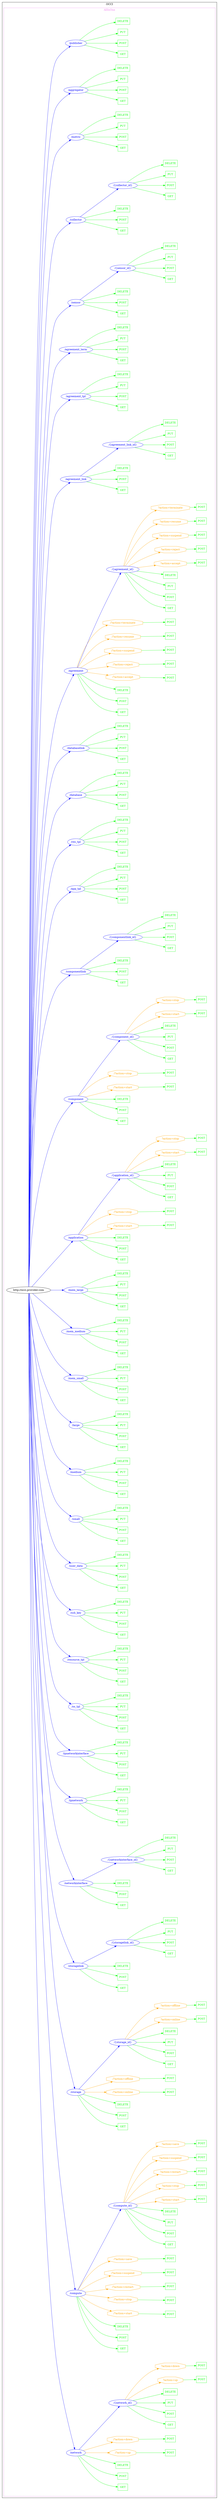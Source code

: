 digraph Cloud_Computing_REST_APIs {
rankdir="LR";
subgraph cluster_0 {
label="OCCI"
color=black
fontcolor=black
subgraph cluster_1 {
label="AllInOne"
color=violet
fontcolor=violet
subgraph cluster_2 {
label=""
color=white
fontcolor=white
node2 [label="http://occi.provider.com", shape="ellipse", color="black", fontcolor="black"]
node2 -> node3 [color="blue", fontcolor="blue"]
subgraph cluster_3 {
label=""
color=white
fontcolor=white
node3 [label="/network", shape="ellipse", color="blue", fontcolor="blue"]
node3 -> node4 [color="green", fontcolor="green"]
subgraph cluster_4 {
label=""
color=white
fontcolor=white
node4 [label="GET", shape="box", color="green", fontcolor="green"]
}
node3 -> node5 [color="green", fontcolor="green"]
subgraph cluster_5 {
label=""
color=white
fontcolor=white
node5 [label="POST", shape="box", color="green", fontcolor="green"]
}
node3 -> node6 [color="green", fontcolor="green"]
subgraph cluster_6 {
label=""
color=white
fontcolor=white
node6 [label="DELETE", shape="box", color="green", fontcolor="green"]
}
node3 -> node7 [color="orange", fontcolor="orange"]
subgraph cluster_7 {
label=""
color=white
fontcolor=white
node7 [label="/?action=up", shape="octagon", color="orange", fontcolor="orange"]
node7 -> node8 [color="green", fontcolor="green"]
subgraph cluster_8 {
label=""
color=white
fontcolor=white
node8 [label="POST", shape="box", color="green", fontcolor="green"]
}
}
node3 -> node9 [color="orange", fontcolor="orange"]
subgraph cluster_9 {
label=""
color=white
fontcolor=white
node9 [label="/?action=down", shape="octagon", color="orange", fontcolor="orange"]
node9 -> node10 [color="green", fontcolor="green"]
subgraph cluster_10 {
label=""
color=white
fontcolor=white
node10 [label="POST", shape="box", color="green", fontcolor="green"]
}
}
node3 -> node11 [color="blue", fontcolor="blue"]
subgraph cluster_11 {
label=""
color=white
fontcolor=white
node11 [label="/{network_id}", shape="ellipse", color="blue", fontcolor="blue"]
node11 -> node12 [color="green", fontcolor="green"]
subgraph cluster_12 {
label=""
color=white
fontcolor=white
node12 [label="GET", shape="box", color="green", fontcolor="green"]
}
node11 -> node13 [color="green", fontcolor="green"]
subgraph cluster_13 {
label=""
color=white
fontcolor=white
node13 [label="POST", shape="box", color="green", fontcolor="green"]
}
node11 -> node14 [color="green", fontcolor="green"]
subgraph cluster_14 {
label=""
color=white
fontcolor=white
node14 [label="PUT", shape="box", color="green", fontcolor="green"]
}
node11 -> node15 [color="green", fontcolor="green"]
subgraph cluster_15 {
label=""
color=white
fontcolor=white
node15 [label="DELETE", shape="box", color="green", fontcolor="green"]
}
node11 -> node16 [color="orange", fontcolor="orange"]
subgraph cluster_16 {
label=""
color=white
fontcolor=white
node16 [label="?action=up", shape="octagon", color="orange", fontcolor="orange"]
node16 -> node17 [color="green", fontcolor="green"]
subgraph cluster_17 {
label=""
color=white
fontcolor=white
node17 [label="POST", shape="box", color="green", fontcolor="green"]
}
}
node11 -> node18 [color="orange", fontcolor="orange"]
subgraph cluster_18 {
label=""
color=white
fontcolor=white
node18 [label="?action=down", shape="octagon", color="orange", fontcolor="orange"]
node18 -> node19 [color="green", fontcolor="green"]
subgraph cluster_19 {
label=""
color=white
fontcolor=white
node19 [label="POST", shape="box", color="green", fontcolor="green"]
}
}
}
}
node2 -> node20 [color="blue", fontcolor="blue"]
subgraph cluster_20 {
label=""
color=white
fontcolor=white
node20 [label="/compute", shape="ellipse", color="blue", fontcolor="blue"]
node20 -> node21 [color="green", fontcolor="green"]
subgraph cluster_21 {
label=""
color=white
fontcolor=white
node21 [label="GET", shape="box", color="green", fontcolor="green"]
}
node20 -> node22 [color="green", fontcolor="green"]
subgraph cluster_22 {
label=""
color=white
fontcolor=white
node22 [label="POST", shape="box", color="green", fontcolor="green"]
}
node20 -> node23 [color="green", fontcolor="green"]
subgraph cluster_23 {
label=""
color=white
fontcolor=white
node23 [label="DELETE", shape="box", color="green", fontcolor="green"]
}
node20 -> node24 [color="orange", fontcolor="orange"]
subgraph cluster_24 {
label=""
color=white
fontcolor=white
node24 [label="/?action=start", shape="octagon", color="orange", fontcolor="orange"]
node24 -> node25 [color="green", fontcolor="green"]
subgraph cluster_25 {
label=""
color=white
fontcolor=white
node25 [label="POST", shape="box", color="green", fontcolor="green"]
}
}
node20 -> node26 [color="orange", fontcolor="orange"]
subgraph cluster_26 {
label=""
color=white
fontcolor=white
node26 [label="/?action=stop", shape="octagon", color="orange", fontcolor="orange"]
node26 -> node27 [color="green", fontcolor="green"]
subgraph cluster_27 {
label=""
color=white
fontcolor=white
node27 [label="POST", shape="box", color="green", fontcolor="green"]
}
}
node20 -> node28 [color="orange", fontcolor="orange"]
subgraph cluster_28 {
label=""
color=white
fontcolor=white
node28 [label="/?action=restart", shape="octagon", color="orange", fontcolor="orange"]
node28 -> node29 [color="green", fontcolor="green"]
subgraph cluster_29 {
label=""
color=white
fontcolor=white
node29 [label="POST", shape="box", color="green", fontcolor="green"]
}
}
node20 -> node30 [color="orange", fontcolor="orange"]
subgraph cluster_30 {
label=""
color=white
fontcolor=white
node30 [label="/?action=suspend", shape="octagon", color="orange", fontcolor="orange"]
node30 -> node31 [color="green", fontcolor="green"]
subgraph cluster_31 {
label=""
color=white
fontcolor=white
node31 [label="POST", shape="box", color="green", fontcolor="green"]
}
}
node20 -> node32 [color="orange", fontcolor="orange"]
subgraph cluster_32 {
label=""
color=white
fontcolor=white
node32 [label="/?action=save", shape="octagon", color="orange", fontcolor="orange"]
node32 -> node33 [color="green", fontcolor="green"]
subgraph cluster_33 {
label=""
color=white
fontcolor=white
node33 [label="POST", shape="box", color="green", fontcolor="green"]
}
}
node20 -> node34 [color="blue", fontcolor="blue"]
subgraph cluster_34 {
label=""
color=white
fontcolor=white
node34 [label="/{compute_id}", shape="ellipse", color="blue", fontcolor="blue"]
node34 -> node35 [color="green", fontcolor="green"]
subgraph cluster_35 {
label=""
color=white
fontcolor=white
node35 [label="GET", shape="box", color="green", fontcolor="green"]
}
node34 -> node36 [color="green", fontcolor="green"]
subgraph cluster_36 {
label=""
color=white
fontcolor=white
node36 [label="POST", shape="box", color="green", fontcolor="green"]
}
node34 -> node37 [color="green", fontcolor="green"]
subgraph cluster_37 {
label=""
color=white
fontcolor=white
node37 [label="PUT", shape="box", color="green", fontcolor="green"]
}
node34 -> node38 [color="green", fontcolor="green"]
subgraph cluster_38 {
label=""
color=white
fontcolor=white
node38 [label="DELETE", shape="box", color="green", fontcolor="green"]
}
node34 -> node39 [color="orange", fontcolor="orange"]
subgraph cluster_39 {
label=""
color=white
fontcolor=white
node39 [label="?action=start", shape="octagon", color="orange", fontcolor="orange"]
node39 -> node40 [color="green", fontcolor="green"]
subgraph cluster_40 {
label=""
color=white
fontcolor=white
node40 [label="POST", shape="box", color="green", fontcolor="green"]
}
}
node34 -> node41 [color="orange", fontcolor="orange"]
subgraph cluster_41 {
label=""
color=white
fontcolor=white
node41 [label="?action=stop", shape="octagon", color="orange", fontcolor="orange"]
node41 -> node42 [color="green", fontcolor="green"]
subgraph cluster_42 {
label=""
color=white
fontcolor=white
node42 [label="POST", shape="box", color="green", fontcolor="green"]
}
}
node34 -> node43 [color="orange", fontcolor="orange"]
subgraph cluster_43 {
label=""
color=white
fontcolor=white
node43 [label="?action=restart", shape="octagon", color="orange", fontcolor="orange"]
node43 -> node44 [color="green", fontcolor="green"]
subgraph cluster_44 {
label=""
color=white
fontcolor=white
node44 [label="POST", shape="box", color="green", fontcolor="green"]
}
}
node34 -> node45 [color="orange", fontcolor="orange"]
subgraph cluster_45 {
label=""
color=white
fontcolor=white
node45 [label="?action=suspend", shape="octagon", color="orange", fontcolor="orange"]
node45 -> node46 [color="green", fontcolor="green"]
subgraph cluster_46 {
label=""
color=white
fontcolor=white
node46 [label="POST", shape="box", color="green", fontcolor="green"]
}
}
node34 -> node47 [color="orange", fontcolor="orange"]
subgraph cluster_47 {
label=""
color=white
fontcolor=white
node47 [label="?action=save", shape="octagon", color="orange", fontcolor="orange"]
node47 -> node48 [color="green", fontcolor="green"]
subgraph cluster_48 {
label=""
color=white
fontcolor=white
node48 [label="POST", shape="box", color="green", fontcolor="green"]
}
}
}
}
node2 -> node49 [color="blue", fontcolor="blue"]
subgraph cluster_49 {
label=""
color=white
fontcolor=white
node49 [label="/storage", shape="ellipse", color="blue", fontcolor="blue"]
node49 -> node50 [color="green", fontcolor="green"]
subgraph cluster_50 {
label=""
color=white
fontcolor=white
node50 [label="GET", shape="box", color="green", fontcolor="green"]
}
node49 -> node51 [color="green", fontcolor="green"]
subgraph cluster_51 {
label=""
color=white
fontcolor=white
node51 [label="POST", shape="box", color="green", fontcolor="green"]
}
node49 -> node52 [color="green", fontcolor="green"]
subgraph cluster_52 {
label=""
color=white
fontcolor=white
node52 [label="DELETE", shape="box", color="green", fontcolor="green"]
}
node49 -> node53 [color="orange", fontcolor="orange"]
subgraph cluster_53 {
label=""
color=white
fontcolor=white
node53 [label="/?action=online", shape="octagon", color="orange", fontcolor="orange"]
node53 -> node54 [color="green", fontcolor="green"]
subgraph cluster_54 {
label=""
color=white
fontcolor=white
node54 [label="POST", shape="box", color="green", fontcolor="green"]
}
}
node49 -> node55 [color="orange", fontcolor="orange"]
subgraph cluster_55 {
label=""
color=white
fontcolor=white
node55 [label="/?action=offline", shape="octagon", color="orange", fontcolor="orange"]
node55 -> node56 [color="green", fontcolor="green"]
subgraph cluster_56 {
label=""
color=white
fontcolor=white
node56 [label="POST", shape="box", color="green", fontcolor="green"]
}
}
node49 -> node57 [color="blue", fontcolor="blue"]
subgraph cluster_57 {
label=""
color=white
fontcolor=white
node57 [label="/{storage_id}", shape="ellipse", color="blue", fontcolor="blue"]
node57 -> node58 [color="green", fontcolor="green"]
subgraph cluster_58 {
label=""
color=white
fontcolor=white
node58 [label="GET", shape="box", color="green", fontcolor="green"]
}
node57 -> node59 [color="green", fontcolor="green"]
subgraph cluster_59 {
label=""
color=white
fontcolor=white
node59 [label="POST", shape="box", color="green", fontcolor="green"]
}
node57 -> node60 [color="green", fontcolor="green"]
subgraph cluster_60 {
label=""
color=white
fontcolor=white
node60 [label="PUT", shape="box", color="green", fontcolor="green"]
}
node57 -> node61 [color="green", fontcolor="green"]
subgraph cluster_61 {
label=""
color=white
fontcolor=white
node61 [label="DELETE", shape="box", color="green", fontcolor="green"]
}
node57 -> node62 [color="orange", fontcolor="orange"]
subgraph cluster_62 {
label=""
color=white
fontcolor=white
node62 [label="?action=online", shape="octagon", color="orange", fontcolor="orange"]
node62 -> node63 [color="green", fontcolor="green"]
subgraph cluster_63 {
label=""
color=white
fontcolor=white
node63 [label="POST", shape="box", color="green", fontcolor="green"]
}
}
node57 -> node64 [color="orange", fontcolor="orange"]
subgraph cluster_64 {
label=""
color=white
fontcolor=white
node64 [label="?action=offline", shape="octagon", color="orange", fontcolor="orange"]
node64 -> node65 [color="green", fontcolor="green"]
subgraph cluster_65 {
label=""
color=white
fontcolor=white
node65 [label="POST", shape="box", color="green", fontcolor="green"]
}
}
}
}
node2 -> node66 [color="blue", fontcolor="blue"]
subgraph cluster_66 {
label=""
color=white
fontcolor=white
node66 [label="/storagelink", shape="ellipse", color="blue", fontcolor="blue"]
node66 -> node67 [color="green", fontcolor="green"]
subgraph cluster_67 {
label=""
color=white
fontcolor=white
node67 [label="GET", shape="box", color="green", fontcolor="green"]
}
node66 -> node68 [color="green", fontcolor="green"]
subgraph cluster_68 {
label=""
color=white
fontcolor=white
node68 [label="POST", shape="box", color="green", fontcolor="green"]
}
node66 -> node69 [color="green", fontcolor="green"]
subgraph cluster_69 {
label=""
color=white
fontcolor=white
node69 [label="DELETE", shape="box", color="green", fontcolor="green"]
}
node66 -> node70 [color="blue", fontcolor="blue"]
subgraph cluster_70 {
label=""
color=white
fontcolor=white
node70 [label="/{storagelink_id}", shape="ellipse", color="blue", fontcolor="blue"]
node70 -> node71 [color="green", fontcolor="green"]
subgraph cluster_71 {
label=""
color=white
fontcolor=white
node71 [label="GET", shape="box", color="green", fontcolor="green"]
}
node70 -> node72 [color="green", fontcolor="green"]
subgraph cluster_72 {
label=""
color=white
fontcolor=white
node72 [label="POST", shape="box", color="green", fontcolor="green"]
}
node70 -> node73 [color="green", fontcolor="green"]
subgraph cluster_73 {
label=""
color=white
fontcolor=white
node73 [label="PUT", shape="box", color="green", fontcolor="green"]
}
node70 -> node74 [color="green", fontcolor="green"]
subgraph cluster_74 {
label=""
color=white
fontcolor=white
node74 [label="DELETE", shape="box", color="green", fontcolor="green"]
}
}
}
node2 -> node75 [color="blue", fontcolor="blue"]
subgraph cluster_75 {
label=""
color=white
fontcolor=white
node75 [label="/networkinterface", shape="ellipse", color="blue", fontcolor="blue"]
node75 -> node76 [color="green", fontcolor="green"]
subgraph cluster_76 {
label=""
color=white
fontcolor=white
node76 [label="GET", shape="box", color="green", fontcolor="green"]
}
node75 -> node77 [color="green", fontcolor="green"]
subgraph cluster_77 {
label=""
color=white
fontcolor=white
node77 [label="POST", shape="box", color="green", fontcolor="green"]
}
node75 -> node78 [color="green", fontcolor="green"]
subgraph cluster_78 {
label=""
color=white
fontcolor=white
node78 [label="DELETE", shape="box", color="green", fontcolor="green"]
}
node75 -> node79 [color="blue", fontcolor="blue"]
subgraph cluster_79 {
label=""
color=white
fontcolor=white
node79 [label="/{networkinterface_id}", shape="ellipse", color="blue", fontcolor="blue"]
node79 -> node80 [color="green", fontcolor="green"]
subgraph cluster_80 {
label=""
color=white
fontcolor=white
node80 [label="GET", shape="box", color="green", fontcolor="green"]
}
node79 -> node81 [color="green", fontcolor="green"]
subgraph cluster_81 {
label=""
color=white
fontcolor=white
node81 [label="POST", shape="box", color="green", fontcolor="green"]
}
node79 -> node82 [color="green", fontcolor="green"]
subgraph cluster_82 {
label=""
color=white
fontcolor=white
node82 [label="PUT", shape="box", color="green", fontcolor="green"]
}
node79 -> node83 [color="green", fontcolor="green"]
subgraph cluster_83 {
label=""
color=white
fontcolor=white
node83 [label="DELETE", shape="box", color="green", fontcolor="green"]
}
}
}
node2 -> node84 [color="blue", fontcolor="blue"]
subgraph cluster_84 {
label=""
color=white
fontcolor=white
node84 [label="/ipnetwork", shape="ellipse", color="blue", fontcolor="blue"]
node84 -> node85 [color="green", fontcolor="green"]
subgraph cluster_85 {
label=""
color=white
fontcolor=white
node85 [label="GET", shape="box", color="green", fontcolor="green"]
}
node84 -> node86 [color="green", fontcolor="green"]
subgraph cluster_86 {
label=""
color=white
fontcolor=white
node86 [label="POST", shape="box", color="green", fontcolor="green"]
}
node84 -> node87 [color="green", fontcolor="green"]
subgraph cluster_87 {
label=""
color=white
fontcolor=white
node87 [label="PUT", shape="box", color="green", fontcolor="green"]
}
node84 -> node88 [color="green", fontcolor="green"]
subgraph cluster_88 {
label=""
color=white
fontcolor=white
node88 [label="DELETE", shape="box", color="green", fontcolor="green"]
}
}
node2 -> node89 [color="blue", fontcolor="blue"]
subgraph cluster_89 {
label=""
color=white
fontcolor=white
node89 [label="/ipnetworkinterface", shape="ellipse", color="blue", fontcolor="blue"]
node89 -> node90 [color="green", fontcolor="green"]
subgraph cluster_90 {
label=""
color=white
fontcolor=white
node90 [label="GET", shape="box", color="green", fontcolor="green"]
}
node89 -> node91 [color="green", fontcolor="green"]
subgraph cluster_91 {
label=""
color=white
fontcolor=white
node91 [label="POST", shape="box", color="green", fontcolor="green"]
}
node89 -> node92 [color="green", fontcolor="green"]
subgraph cluster_92 {
label=""
color=white
fontcolor=white
node92 [label="PUT", shape="box", color="green", fontcolor="green"]
}
node89 -> node93 [color="green", fontcolor="green"]
subgraph cluster_93 {
label=""
color=white
fontcolor=white
node93 [label="DELETE", shape="box", color="green", fontcolor="green"]
}
}
node2 -> node94 [color="blue", fontcolor="blue"]
subgraph cluster_94 {
label=""
color=white
fontcolor=white
node94 [label="/os_tpl", shape="ellipse", color="blue", fontcolor="blue"]
node94 -> node95 [color="green", fontcolor="green"]
subgraph cluster_95 {
label=""
color=white
fontcolor=white
node95 [label="GET", shape="box", color="green", fontcolor="green"]
}
node94 -> node96 [color="green", fontcolor="green"]
subgraph cluster_96 {
label=""
color=white
fontcolor=white
node96 [label="POST", shape="box", color="green", fontcolor="green"]
}
node94 -> node97 [color="green", fontcolor="green"]
subgraph cluster_97 {
label=""
color=white
fontcolor=white
node97 [label="PUT", shape="box", color="green", fontcolor="green"]
}
node94 -> node98 [color="green", fontcolor="green"]
subgraph cluster_98 {
label=""
color=white
fontcolor=white
node98 [label="DELETE", shape="box", color="green", fontcolor="green"]
}
}
node2 -> node99 [color="blue", fontcolor="blue"]
subgraph cluster_99 {
label=""
color=white
fontcolor=white
node99 [label="/resource_tpl", shape="ellipse", color="blue", fontcolor="blue"]
node99 -> node100 [color="green", fontcolor="green"]
subgraph cluster_100 {
label=""
color=white
fontcolor=white
node100 [label="GET", shape="box", color="green", fontcolor="green"]
}
node99 -> node101 [color="green", fontcolor="green"]
subgraph cluster_101 {
label=""
color=white
fontcolor=white
node101 [label="POST", shape="box", color="green", fontcolor="green"]
}
node99 -> node102 [color="green", fontcolor="green"]
subgraph cluster_102 {
label=""
color=white
fontcolor=white
node102 [label="PUT", shape="box", color="green", fontcolor="green"]
}
node99 -> node103 [color="green", fontcolor="green"]
subgraph cluster_103 {
label=""
color=white
fontcolor=white
node103 [label="DELETE", shape="box", color="green", fontcolor="green"]
}
}
node2 -> node104 [color="blue", fontcolor="blue"]
subgraph cluster_104 {
label=""
color=white
fontcolor=white
node104 [label="/ssh_key", shape="ellipse", color="blue", fontcolor="blue"]
node104 -> node105 [color="green", fontcolor="green"]
subgraph cluster_105 {
label=""
color=white
fontcolor=white
node105 [label="GET", shape="box", color="green", fontcolor="green"]
}
node104 -> node106 [color="green", fontcolor="green"]
subgraph cluster_106 {
label=""
color=white
fontcolor=white
node106 [label="POST", shape="box", color="green", fontcolor="green"]
}
node104 -> node107 [color="green", fontcolor="green"]
subgraph cluster_107 {
label=""
color=white
fontcolor=white
node107 [label="PUT", shape="box", color="green", fontcolor="green"]
}
node104 -> node108 [color="green", fontcolor="green"]
subgraph cluster_108 {
label=""
color=white
fontcolor=white
node108 [label="DELETE", shape="box", color="green", fontcolor="green"]
}
}
node2 -> node109 [color="blue", fontcolor="blue"]
subgraph cluster_109 {
label=""
color=white
fontcolor=white
node109 [label="/user_data", shape="ellipse", color="blue", fontcolor="blue"]
node109 -> node110 [color="green", fontcolor="green"]
subgraph cluster_110 {
label=""
color=white
fontcolor=white
node110 [label="GET", shape="box", color="green", fontcolor="green"]
}
node109 -> node111 [color="green", fontcolor="green"]
subgraph cluster_111 {
label=""
color=white
fontcolor=white
node111 [label="POST", shape="box", color="green", fontcolor="green"]
}
node109 -> node112 [color="green", fontcolor="green"]
subgraph cluster_112 {
label=""
color=white
fontcolor=white
node112 [label="PUT", shape="box", color="green", fontcolor="green"]
}
node109 -> node113 [color="green", fontcolor="green"]
subgraph cluster_113 {
label=""
color=white
fontcolor=white
node113 [label="DELETE", shape="box", color="green", fontcolor="green"]
}
}
node2 -> node114 [color="blue", fontcolor="blue"]
subgraph cluster_114 {
label=""
color=white
fontcolor=white
node114 [label="/small", shape="ellipse", color="blue", fontcolor="blue"]
node114 -> node115 [color="green", fontcolor="green"]
subgraph cluster_115 {
label=""
color=white
fontcolor=white
node115 [label="GET", shape="box", color="green", fontcolor="green"]
}
node114 -> node116 [color="green", fontcolor="green"]
subgraph cluster_116 {
label=""
color=white
fontcolor=white
node116 [label="POST", shape="box", color="green", fontcolor="green"]
}
node114 -> node117 [color="green", fontcolor="green"]
subgraph cluster_117 {
label=""
color=white
fontcolor=white
node117 [label="PUT", shape="box", color="green", fontcolor="green"]
}
node114 -> node118 [color="green", fontcolor="green"]
subgraph cluster_118 {
label=""
color=white
fontcolor=white
node118 [label="DELETE", shape="box", color="green", fontcolor="green"]
}
}
node2 -> node119 [color="blue", fontcolor="blue"]
subgraph cluster_119 {
label=""
color=white
fontcolor=white
node119 [label="/medium", shape="ellipse", color="blue", fontcolor="blue"]
node119 -> node120 [color="green", fontcolor="green"]
subgraph cluster_120 {
label=""
color=white
fontcolor=white
node120 [label="GET", shape="box", color="green", fontcolor="green"]
}
node119 -> node121 [color="green", fontcolor="green"]
subgraph cluster_121 {
label=""
color=white
fontcolor=white
node121 [label="POST", shape="box", color="green", fontcolor="green"]
}
node119 -> node122 [color="green", fontcolor="green"]
subgraph cluster_122 {
label=""
color=white
fontcolor=white
node122 [label="PUT", shape="box", color="green", fontcolor="green"]
}
node119 -> node123 [color="green", fontcolor="green"]
subgraph cluster_123 {
label=""
color=white
fontcolor=white
node123 [label="DELETE", shape="box", color="green", fontcolor="green"]
}
}
node2 -> node124 [color="blue", fontcolor="blue"]
subgraph cluster_124 {
label=""
color=white
fontcolor=white
node124 [label="/large", shape="ellipse", color="blue", fontcolor="blue"]
node124 -> node125 [color="green", fontcolor="green"]
subgraph cluster_125 {
label=""
color=white
fontcolor=white
node125 [label="GET", shape="box", color="green", fontcolor="green"]
}
node124 -> node126 [color="green", fontcolor="green"]
subgraph cluster_126 {
label=""
color=white
fontcolor=white
node126 [label="POST", shape="box", color="green", fontcolor="green"]
}
node124 -> node127 [color="green", fontcolor="green"]
subgraph cluster_127 {
label=""
color=white
fontcolor=white
node127 [label="PUT", shape="box", color="green", fontcolor="green"]
}
node124 -> node128 [color="green", fontcolor="green"]
subgraph cluster_128 {
label=""
color=white
fontcolor=white
node128 [label="DELETE", shape="box", color="green", fontcolor="green"]
}
}
node2 -> node129 [color="blue", fontcolor="blue"]
subgraph cluster_129 {
label=""
color=white
fontcolor=white
node129 [label="/mem_small", shape="ellipse", color="blue", fontcolor="blue"]
node129 -> node130 [color="green", fontcolor="green"]
subgraph cluster_130 {
label=""
color=white
fontcolor=white
node130 [label="GET", shape="box", color="green", fontcolor="green"]
}
node129 -> node131 [color="green", fontcolor="green"]
subgraph cluster_131 {
label=""
color=white
fontcolor=white
node131 [label="POST", shape="box", color="green", fontcolor="green"]
}
node129 -> node132 [color="green", fontcolor="green"]
subgraph cluster_132 {
label=""
color=white
fontcolor=white
node132 [label="PUT", shape="box", color="green", fontcolor="green"]
}
node129 -> node133 [color="green", fontcolor="green"]
subgraph cluster_133 {
label=""
color=white
fontcolor=white
node133 [label="DELETE", shape="box", color="green", fontcolor="green"]
}
}
node2 -> node134 [color="blue", fontcolor="blue"]
subgraph cluster_134 {
label=""
color=white
fontcolor=white
node134 [label="/mem_medium", shape="ellipse", color="blue", fontcolor="blue"]
node134 -> node135 [color="green", fontcolor="green"]
subgraph cluster_135 {
label=""
color=white
fontcolor=white
node135 [label="GET", shape="box", color="green", fontcolor="green"]
}
node134 -> node136 [color="green", fontcolor="green"]
subgraph cluster_136 {
label=""
color=white
fontcolor=white
node136 [label="POST", shape="box", color="green", fontcolor="green"]
}
node134 -> node137 [color="green", fontcolor="green"]
subgraph cluster_137 {
label=""
color=white
fontcolor=white
node137 [label="PUT", shape="box", color="green", fontcolor="green"]
}
node134 -> node138 [color="green", fontcolor="green"]
subgraph cluster_138 {
label=""
color=white
fontcolor=white
node138 [label="DELETE", shape="box", color="green", fontcolor="green"]
}
}
node2 -> node139 [color="blue", fontcolor="blue"]
subgraph cluster_139 {
label=""
color=white
fontcolor=white
node139 [label="/mem_large", shape="ellipse", color="blue", fontcolor="blue"]
node139 -> node140 [color="green", fontcolor="green"]
subgraph cluster_140 {
label=""
color=white
fontcolor=white
node140 [label="GET", shape="box", color="green", fontcolor="green"]
}
node139 -> node141 [color="green", fontcolor="green"]
subgraph cluster_141 {
label=""
color=white
fontcolor=white
node141 [label="POST", shape="box", color="green", fontcolor="green"]
}
node139 -> node142 [color="green", fontcolor="green"]
subgraph cluster_142 {
label=""
color=white
fontcolor=white
node142 [label="PUT", shape="box", color="green", fontcolor="green"]
}
node139 -> node143 [color="green", fontcolor="green"]
subgraph cluster_143 {
label=""
color=white
fontcolor=white
node143 [label="DELETE", shape="box", color="green", fontcolor="green"]
}
}
node2 -> node144 [color="blue", fontcolor="blue"]
subgraph cluster_144 {
label=""
color=white
fontcolor=white
node144 [label="/application", shape="ellipse", color="blue", fontcolor="blue"]
node144 -> node145 [color="green", fontcolor="green"]
subgraph cluster_145 {
label=""
color=white
fontcolor=white
node145 [label="GET", shape="box", color="green", fontcolor="green"]
}
node144 -> node146 [color="green", fontcolor="green"]
subgraph cluster_146 {
label=""
color=white
fontcolor=white
node146 [label="POST", shape="box", color="green", fontcolor="green"]
}
node144 -> node147 [color="green", fontcolor="green"]
subgraph cluster_147 {
label=""
color=white
fontcolor=white
node147 [label="DELETE", shape="box", color="green", fontcolor="green"]
}
node144 -> node148 [color="orange", fontcolor="orange"]
subgraph cluster_148 {
label=""
color=white
fontcolor=white
node148 [label="/?action=start", shape="octagon", color="orange", fontcolor="orange"]
node148 -> node149 [color="green", fontcolor="green"]
subgraph cluster_149 {
label=""
color=white
fontcolor=white
node149 [label="POST", shape="box", color="green", fontcolor="green"]
}
}
node144 -> node150 [color="orange", fontcolor="orange"]
subgraph cluster_150 {
label=""
color=white
fontcolor=white
node150 [label="/?action=stop", shape="octagon", color="orange", fontcolor="orange"]
node150 -> node151 [color="green", fontcolor="green"]
subgraph cluster_151 {
label=""
color=white
fontcolor=white
node151 [label="POST", shape="box", color="green", fontcolor="green"]
}
}
node144 -> node152 [color="blue", fontcolor="blue"]
subgraph cluster_152 {
label=""
color=white
fontcolor=white
node152 [label="/{application_id}", shape="ellipse", color="blue", fontcolor="blue"]
node152 -> node153 [color="green", fontcolor="green"]
subgraph cluster_153 {
label=""
color=white
fontcolor=white
node153 [label="GET", shape="box", color="green", fontcolor="green"]
}
node152 -> node154 [color="green", fontcolor="green"]
subgraph cluster_154 {
label=""
color=white
fontcolor=white
node154 [label="POST", shape="box", color="green", fontcolor="green"]
}
node152 -> node155 [color="green", fontcolor="green"]
subgraph cluster_155 {
label=""
color=white
fontcolor=white
node155 [label="PUT", shape="box", color="green", fontcolor="green"]
}
node152 -> node156 [color="green", fontcolor="green"]
subgraph cluster_156 {
label=""
color=white
fontcolor=white
node156 [label="DELETE", shape="box", color="green", fontcolor="green"]
}
node152 -> node157 [color="orange", fontcolor="orange"]
subgraph cluster_157 {
label=""
color=white
fontcolor=white
node157 [label="?action=start", shape="octagon", color="orange", fontcolor="orange"]
node157 -> node158 [color="green", fontcolor="green"]
subgraph cluster_158 {
label=""
color=white
fontcolor=white
node158 [label="POST", shape="box", color="green", fontcolor="green"]
}
}
node152 -> node159 [color="orange", fontcolor="orange"]
subgraph cluster_159 {
label=""
color=white
fontcolor=white
node159 [label="?action=stop", shape="octagon", color="orange", fontcolor="orange"]
node159 -> node160 [color="green", fontcolor="green"]
subgraph cluster_160 {
label=""
color=white
fontcolor=white
node160 [label="POST", shape="box", color="green", fontcolor="green"]
}
}
}
}
node2 -> node161 [color="blue", fontcolor="blue"]
subgraph cluster_161 {
label=""
color=white
fontcolor=white
node161 [label="/component", shape="ellipse", color="blue", fontcolor="blue"]
node161 -> node162 [color="green", fontcolor="green"]
subgraph cluster_162 {
label=""
color=white
fontcolor=white
node162 [label="GET", shape="box", color="green", fontcolor="green"]
}
node161 -> node163 [color="green", fontcolor="green"]
subgraph cluster_163 {
label=""
color=white
fontcolor=white
node163 [label="POST", shape="box", color="green", fontcolor="green"]
}
node161 -> node164 [color="green", fontcolor="green"]
subgraph cluster_164 {
label=""
color=white
fontcolor=white
node164 [label="DELETE", shape="box", color="green", fontcolor="green"]
}
node161 -> node165 [color="orange", fontcolor="orange"]
subgraph cluster_165 {
label=""
color=white
fontcolor=white
node165 [label="/?action=start", shape="octagon", color="orange", fontcolor="orange"]
node165 -> node166 [color="green", fontcolor="green"]
subgraph cluster_166 {
label=""
color=white
fontcolor=white
node166 [label="POST", shape="box", color="green", fontcolor="green"]
}
}
node161 -> node167 [color="orange", fontcolor="orange"]
subgraph cluster_167 {
label=""
color=white
fontcolor=white
node167 [label="/?action=stop", shape="octagon", color="orange", fontcolor="orange"]
node167 -> node168 [color="green", fontcolor="green"]
subgraph cluster_168 {
label=""
color=white
fontcolor=white
node168 [label="POST", shape="box", color="green", fontcolor="green"]
}
}
node161 -> node169 [color="blue", fontcolor="blue"]
subgraph cluster_169 {
label=""
color=white
fontcolor=white
node169 [label="/{component_id}", shape="ellipse", color="blue", fontcolor="blue"]
node169 -> node170 [color="green", fontcolor="green"]
subgraph cluster_170 {
label=""
color=white
fontcolor=white
node170 [label="GET", shape="box", color="green", fontcolor="green"]
}
node169 -> node171 [color="green", fontcolor="green"]
subgraph cluster_171 {
label=""
color=white
fontcolor=white
node171 [label="POST", shape="box", color="green", fontcolor="green"]
}
node169 -> node172 [color="green", fontcolor="green"]
subgraph cluster_172 {
label=""
color=white
fontcolor=white
node172 [label="PUT", shape="box", color="green", fontcolor="green"]
}
node169 -> node173 [color="green", fontcolor="green"]
subgraph cluster_173 {
label=""
color=white
fontcolor=white
node173 [label="DELETE", shape="box", color="green", fontcolor="green"]
}
node169 -> node174 [color="orange", fontcolor="orange"]
subgraph cluster_174 {
label=""
color=white
fontcolor=white
node174 [label="?action=start", shape="octagon", color="orange", fontcolor="orange"]
node174 -> node175 [color="green", fontcolor="green"]
subgraph cluster_175 {
label=""
color=white
fontcolor=white
node175 [label="POST", shape="box", color="green", fontcolor="green"]
}
}
node169 -> node176 [color="orange", fontcolor="orange"]
subgraph cluster_176 {
label=""
color=white
fontcolor=white
node176 [label="?action=stop", shape="octagon", color="orange", fontcolor="orange"]
node176 -> node177 [color="green", fontcolor="green"]
subgraph cluster_177 {
label=""
color=white
fontcolor=white
node177 [label="POST", shape="box", color="green", fontcolor="green"]
}
}
}
}
node2 -> node178 [color="blue", fontcolor="blue"]
subgraph cluster_178 {
label=""
color=white
fontcolor=white
node178 [label="/componentlink", shape="ellipse", color="blue", fontcolor="blue"]
node178 -> node179 [color="green", fontcolor="green"]
subgraph cluster_179 {
label=""
color=white
fontcolor=white
node179 [label="GET", shape="box", color="green", fontcolor="green"]
}
node178 -> node180 [color="green", fontcolor="green"]
subgraph cluster_180 {
label=""
color=white
fontcolor=white
node180 [label="POST", shape="box", color="green", fontcolor="green"]
}
node178 -> node181 [color="green", fontcolor="green"]
subgraph cluster_181 {
label=""
color=white
fontcolor=white
node181 [label="DELETE", shape="box", color="green", fontcolor="green"]
}
node178 -> node182 [color="blue", fontcolor="blue"]
subgraph cluster_182 {
label=""
color=white
fontcolor=white
node182 [label="/{componentlink_id}", shape="ellipse", color="blue", fontcolor="blue"]
node182 -> node183 [color="green", fontcolor="green"]
subgraph cluster_183 {
label=""
color=white
fontcolor=white
node183 [label="GET", shape="box", color="green", fontcolor="green"]
}
node182 -> node184 [color="green", fontcolor="green"]
subgraph cluster_184 {
label=""
color=white
fontcolor=white
node184 [label="POST", shape="box", color="green", fontcolor="green"]
}
node182 -> node185 [color="green", fontcolor="green"]
subgraph cluster_185 {
label=""
color=white
fontcolor=white
node185 [label="PUT", shape="box", color="green", fontcolor="green"]
}
node182 -> node186 [color="green", fontcolor="green"]
subgraph cluster_186 {
label=""
color=white
fontcolor=white
node186 [label="DELETE", shape="box", color="green", fontcolor="green"]
}
}
}
node2 -> node187 [color="blue", fontcolor="blue"]
subgraph cluster_187 {
label=""
color=white
fontcolor=white
node187 [label="/app_tpl", shape="ellipse", color="blue", fontcolor="blue"]
node187 -> node188 [color="green", fontcolor="green"]
subgraph cluster_188 {
label=""
color=white
fontcolor=white
node188 [label="GET", shape="box", color="green", fontcolor="green"]
}
node187 -> node189 [color="green", fontcolor="green"]
subgraph cluster_189 {
label=""
color=white
fontcolor=white
node189 [label="POST", shape="box", color="green", fontcolor="green"]
}
node187 -> node190 [color="green", fontcolor="green"]
subgraph cluster_190 {
label=""
color=white
fontcolor=white
node190 [label="PUT", shape="box", color="green", fontcolor="green"]
}
node187 -> node191 [color="green", fontcolor="green"]
subgraph cluster_191 {
label=""
color=white
fontcolor=white
node191 [label="DELETE", shape="box", color="green", fontcolor="green"]
}
}
node2 -> node192 [color="blue", fontcolor="blue"]
subgraph cluster_192 {
label=""
color=white
fontcolor=white
node192 [label="/res_tpl", shape="ellipse", color="blue", fontcolor="blue"]
node192 -> node193 [color="green", fontcolor="green"]
subgraph cluster_193 {
label=""
color=white
fontcolor=white
node193 [label="GET", shape="box", color="green", fontcolor="green"]
}
node192 -> node194 [color="green", fontcolor="green"]
subgraph cluster_194 {
label=""
color=white
fontcolor=white
node194 [label="POST", shape="box", color="green", fontcolor="green"]
}
node192 -> node195 [color="green", fontcolor="green"]
subgraph cluster_195 {
label=""
color=white
fontcolor=white
node195 [label="PUT", shape="box", color="green", fontcolor="green"]
}
node192 -> node196 [color="green", fontcolor="green"]
subgraph cluster_196 {
label=""
color=white
fontcolor=white
node196 [label="DELETE", shape="box", color="green", fontcolor="green"]
}
}
node2 -> node197 [color="blue", fontcolor="blue"]
subgraph cluster_197 {
label=""
color=white
fontcolor=white
node197 [label="/database", shape="ellipse", color="blue", fontcolor="blue"]
node197 -> node198 [color="green", fontcolor="green"]
subgraph cluster_198 {
label=""
color=white
fontcolor=white
node198 [label="GET", shape="box", color="green", fontcolor="green"]
}
node197 -> node199 [color="green", fontcolor="green"]
subgraph cluster_199 {
label=""
color=white
fontcolor=white
node199 [label="POST", shape="box", color="green", fontcolor="green"]
}
node197 -> node200 [color="green", fontcolor="green"]
subgraph cluster_200 {
label=""
color=white
fontcolor=white
node200 [label="PUT", shape="box", color="green", fontcolor="green"]
}
node197 -> node201 [color="green", fontcolor="green"]
subgraph cluster_201 {
label=""
color=white
fontcolor=white
node201 [label="DELETE", shape="box", color="green", fontcolor="green"]
}
}
node2 -> node202 [color="blue", fontcolor="blue"]
subgraph cluster_202 {
label=""
color=white
fontcolor=white
node202 [label="/databaselink", shape="ellipse", color="blue", fontcolor="blue"]
node202 -> node203 [color="green", fontcolor="green"]
subgraph cluster_203 {
label=""
color=white
fontcolor=white
node203 [label="GET", shape="box", color="green", fontcolor="green"]
}
node202 -> node204 [color="green", fontcolor="green"]
subgraph cluster_204 {
label=""
color=white
fontcolor=white
node204 [label="POST", shape="box", color="green", fontcolor="green"]
}
node202 -> node205 [color="green", fontcolor="green"]
subgraph cluster_205 {
label=""
color=white
fontcolor=white
node205 [label="PUT", shape="box", color="green", fontcolor="green"]
}
node202 -> node206 [color="green", fontcolor="green"]
subgraph cluster_206 {
label=""
color=white
fontcolor=white
node206 [label="DELETE", shape="box", color="green", fontcolor="green"]
}
}
node2 -> node207 [color="blue", fontcolor="blue"]
subgraph cluster_207 {
label=""
color=white
fontcolor=white
node207 [label="/agreement", shape="ellipse", color="blue", fontcolor="blue"]
node207 -> node208 [color="green", fontcolor="green"]
subgraph cluster_208 {
label=""
color=white
fontcolor=white
node208 [label="GET", shape="box", color="green", fontcolor="green"]
}
node207 -> node209 [color="green", fontcolor="green"]
subgraph cluster_209 {
label=""
color=white
fontcolor=white
node209 [label="POST", shape="box", color="green", fontcolor="green"]
}
node207 -> node210 [color="green", fontcolor="green"]
subgraph cluster_210 {
label=""
color=white
fontcolor=white
node210 [label="DELETE", shape="box", color="green", fontcolor="green"]
}
node207 -> node211 [color="orange", fontcolor="orange"]
subgraph cluster_211 {
label=""
color=white
fontcolor=white
node211 [label="/?action=accept", shape="octagon", color="orange", fontcolor="orange"]
node211 -> node212 [color="green", fontcolor="green"]
subgraph cluster_212 {
label=""
color=white
fontcolor=white
node212 [label="POST", shape="box", color="green", fontcolor="green"]
}
}
node207 -> node213 [color="orange", fontcolor="orange"]
subgraph cluster_213 {
label=""
color=white
fontcolor=white
node213 [label="/?action=reject", shape="octagon", color="orange", fontcolor="orange"]
node213 -> node214 [color="green", fontcolor="green"]
subgraph cluster_214 {
label=""
color=white
fontcolor=white
node214 [label="POST", shape="box", color="green", fontcolor="green"]
}
}
node207 -> node215 [color="orange", fontcolor="orange"]
subgraph cluster_215 {
label=""
color=white
fontcolor=white
node215 [label="/?action=suspend", shape="octagon", color="orange", fontcolor="orange"]
node215 -> node216 [color="green", fontcolor="green"]
subgraph cluster_216 {
label=""
color=white
fontcolor=white
node216 [label="POST", shape="box", color="green", fontcolor="green"]
}
}
node207 -> node217 [color="orange", fontcolor="orange"]
subgraph cluster_217 {
label=""
color=white
fontcolor=white
node217 [label="/?action=resume", shape="octagon", color="orange", fontcolor="orange"]
node217 -> node218 [color="green", fontcolor="green"]
subgraph cluster_218 {
label=""
color=white
fontcolor=white
node218 [label="POST", shape="box", color="green", fontcolor="green"]
}
}
node207 -> node219 [color="orange", fontcolor="orange"]
subgraph cluster_219 {
label=""
color=white
fontcolor=white
node219 [label="/?action=terminate", shape="octagon", color="orange", fontcolor="orange"]
node219 -> node220 [color="green", fontcolor="green"]
subgraph cluster_220 {
label=""
color=white
fontcolor=white
node220 [label="POST", shape="box", color="green", fontcolor="green"]
}
}
node207 -> node221 [color="blue", fontcolor="blue"]
subgraph cluster_221 {
label=""
color=white
fontcolor=white
node221 [label="/{agreement_id}", shape="ellipse", color="blue", fontcolor="blue"]
node221 -> node222 [color="green", fontcolor="green"]
subgraph cluster_222 {
label=""
color=white
fontcolor=white
node222 [label="GET", shape="box", color="green", fontcolor="green"]
}
node221 -> node223 [color="green", fontcolor="green"]
subgraph cluster_223 {
label=""
color=white
fontcolor=white
node223 [label="POST", shape="box", color="green", fontcolor="green"]
}
node221 -> node224 [color="green", fontcolor="green"]
subgraph cluster_224 {
label=""
color=white
fontcolor=white
node224 [label="PUT", shape="box", color="green", fontcolor="green"]
}
node221 -> node225 [color="green", fontcolor="green"]
subgraph cluster_225 {
label=""
color=white
fontcolor=white
node225 [label="DELETE", shape="box", color="green", fontcolor="green"]
}
node221 -> node226 [color="orange", fontcolor="orange"]
subgraph cluster_226 {
label=""
color=white
fontcolor=white
node226 [label="?action=accept", shape="octagon", color="orange", fontcolor="orange"]
node226 -> node227 [color="green", fontcolor="green"]
subgraph cluster_227 {
label=""
color=white
fontcolor=white
node227 [label="POST", shape="box", color="green", fontcolor="green"]
}
}
node221 -> node228 [color="orange", fontcolor="orange"]
subgraph cluster_228 {
label=""
color=white
fontcolor=white
node228 [label="?action=reject", shape="octagon", color="orange", fontcolor="orange"]
node228 -> node229 [color="green", fontcolor="green"]
subgraph cluster_229 {
label=""
color=white
fontcolor=white
node229 [label="POST", shape="box", color="green", fontcolor="green"]
}
}
node221 -> node230 [color="orange", fontcolor="orange"]
subgraph cluster_230 {
label=""
color=white
fontcolor=white
node230 [label="?action=suspend", shape="octagon", color="orange", fontcolor="orange"]
node230 -> node231 [color="green", fontcolor="green"]
subgraph cluster_231 {
label=""
color=white
fontcolor=white
node231 [label="POST", shape="box", color="green", fontcolor="green"]
}
}
node221 -> node232 [color="orange", fontcolor="orange"]
subgraph cluster_232 {
label=""
color=white
fontcolor=white
node232 [label="?action=resume", shape="octagon", color="orange", fontcolor="orange"]
node232 -> node233 [color="green", fontcolor="green"]
subgraph cluster_233 {
label=""
color=white
fontcolor=white
node233 [label="POST", shape="box", color="green", fontcolor="green"]
}
}
node221 -> node234 [color="orange", fontcolor="orange"]
subgraph cluster_234 {
label=""
color=white
fontcolor=white
node234 [label="?action=terminate", shape="octagon", color="orange", fontcolor="orange"]
node234 -> node235 [color="green", fontcolor="green"]
subgraph cluster_235 {
label=""
color=white
fontcolor=white
node235 [label="POST", shape="box", color="green", fontcolor="green"]
}
}
}
}
node2 -> node236 [color="blue", fontcolor="blue"]
subgraph cluster_236 {
label=""
color=white
fontcolor=white
node236 [label="/agreement_link", shape="ellipse", color="blue", fontcolor="blue"]
node236 -> node237 [color="green", fontcolor="green"]
subgraph cluster_237 {
label=""
color=white
fontcolor=white
node237 [label="GET", shape="box", color="green", fontcolor="green"]
}
node236 -> node238 [color="green", fontcolor="green"]
subgraph cluster_238 {
label=""
color=white
fontcolor=white
node238 [label="POST", shape="box", color="green", fontcolor="green"]
}
node236 -> node239 [color="green", fontcolor="green"]
subgraph cluster_239 {
label=""
color=white
fontcolor=white
node239 [label="DELETE", shape="box", color="green", fontcolor="green"]
}
node236 -> node240 [color="blue", fontcolor="blue"]
subgraph cluster_240 {
label=""
color=white
fontcolor=white
node240 [label="/{agreement_link_id}", shape="ellipse", color="blue", fontcolor="blue"]
node240 -> node241 [color="green", fontcolor="green"]
subgraph cluster_241 {
label=""
color=white
fontcolor=white
node241 [label="GET", shape="box", color="green", fontcolor="green"]
}
node240 -> node242 [color="green", fontcolor="green"]
subgraph cluster_242 {
label=""
color=white
fontcolor=white
node242 [label="POST", shape="box", color="green", fontcolor="green"]
}
node240 -> node243 [color="green", fontcolor="green"]
subgraph cluster_243 {
label=""
color=white
fontcolor=white
node243 [label="PUT", shape="box", color="green", fontcolor="green"]
}
node240 -> node244 [color="green", fontcolor="green"]
subgraph cluster_244 {
label=""
color=white
fontcolor=white
node244 [label="DELETE", shape="box", color="green", fontcolor="green"]
}
}
}
node2 -> node245 [color="blue", fontcolor="blue"]
subgraph cluster_245 {
label=""
color=white
fontcolor=white
node245 [label="/agreement_tpl", shape="ellipse", color="blue", fontcolor="blue"]
node245 -> node246 [color="green", fontcolor="green"]
subgraph cluster_246 {
label=""
color=white
fontcolor=white
node246 [label="GET", shape="box", color="green", fontcolor="green"]
}
node245 -> node247 [color="green", fontcolor="green"]
subgraph cluster_247 {
label=""
color=white
fontcolor=white
node247 [label="POST", shape="box", color="green", fontcolor="green"]
}
node245 -> node248 [color="green", fontcolor="green"]
subgraph cluster_248 {
label=""
color=white
fontcolor=white
node248 [label="PUT", shape="box", color="green", fontcolor="green"]
}
node245 -> node249 [color="green", fontcolor="green"]
subgraph cluster_249 {
label=""
color=white
fontcolor=white
node249 [label="DELETE", shape="box", color="green", fontcolor="green"]
}
}
node2 -> node250 [color="blue", fontcolor="blue"]
subgraph cluster_250 {
label=""
color=white
fontcolor=white
node250 [label="/agreement_term", shape="ellipse", color="blue", fontcolor="blue"]
node250 -> node251 [color="green", fontcolor="green"]
subgraph cluster_251 {
label=""
color=white
fontcolor=white
node251 [label="GET", shape="box", color="green", fontcolor="green"]
}
node250 -> node252 [color="green", fontcolor="green"]
subgraph cluster_252 {
label=""
color=white
fontcolor=white
node252 [label="POST", shape="box", color="green", fontcolor="green"]
}
node250 -> node253 [color="green", fontcolor="green"]
subgraph cluster_253 {
label=""
color=white
fontcolor=white
node253 [label="PUT", shape="box", color="green", fontcolor="green"]
}
node250 -> node254 [color="green", fontcolor="green"]
subgraph cluster_254 {
label=""
color=white
fontcolor=white
node254 [label="DELETE", shape="box", color="green", fontcolor="green"]
}
}
node2 -> node255 [color="blue", fontcolor="blue"]
subgraph cluster_255 {
label=""
color=white
fontcolor=white
node255 [label="/sensor", shape="ellipse", color="blue", fontcolor="blue"]
node255 -> node256 [color="green", fontcolor="green"]
subgraph cluster_256 {
label=""
color=white
fontcolor=white
node256 [label="GET", shape="box", color="green", fontcolor="green"]
}
node255 -> node257 [color="green", fontcolor="green"]
subgraph cluster_257 {
label=""
color=white
fontcolor=white
node257 [label="POST", shape="box", color="green", fontcolor="green"]
}
node255 -> node258 [color="green", fontcolor="green"]
subgraph cluster_258 {
label=""
color=white
fontcolor=white
node258 [label="DELETE", shape="box", color="green", fontcolor="green"]
}
node255 -> node259 [color="blue", fontcolor="blue"]
subgraph cluster_259 {
label=""
color=white
fontcolor=white
node259 [label="/{sensor_id}", shape="ellipse", color="blue", fontcolor="blue"]
node259 -> node260 [color="green", fontcolor="green"]
subgraph cluster_260 {
label=""
color=white
fontcolor=white
node260 [label="GET", shape="box", color="green", fontcolor="green"]
}
node259 -> node261 [color="green", fontcolor="green"]
subgraph cluster_261 {
label=""
color=white
fontcolor=white
node261 [label="POST", shape="box", color="green", fontcolor="green"]
}
node259 -> node262 [color="green", fontcolor="green"]
subgraph cluster_262 {
label=""
color=white
fontcolor=white
node262 [label="PUT", shape="box", color="green", fontcolor="green"]
}
node259 -> node263 [color="green", fontcolor="green"]
subgraph cluster_263 {
label=""
color=white
fontcolor=white
node263 [label="DELETE", shape="box", color="green", fontcolor="green"]
}
}
}
node2 -> node264 [color="blue", fontcolor="blue"]
subgraph cluster_264 {
label=""
color=white
fontcolor=white
node264 [label="/collector", shape="ellipse", color="blue", fontcolor="blue"]
node264 -> node265 [color="green", fontcolor="green"]
subgraph cluster_265 {
label=""
color=white
fontcolor=white
node265 [label="GET", shape="box", color="green", fontcolor="green"]
}
node264 -> node266 [color="green", fontcolor="green"]
subgraph cluster_266 {
label=""
color=white
fontcolor=white
node266 [label="POST", shape="box", color="green", fontcolor="green"]
}
node264 -> node267 [color="green", fontcolor="green"]
subgraph cluster_267 {
label=""
color=white
fontcolor=white
node267 [label="DELETE", shape="box", color="green", fontcolor="green"]
}
node264 -> node268 [color="blue", fontcolor="blue"]
subgraph cluster_268 {
label=""
color=white
fontcolor=white
node268 [label="/{collector_id}", shape="ellipse", color="blue", fontcolor="blue"]
node268 -> node269 [color="green", fontcolor="green"]
subgraph cluster_269 {
label=""
color=white
fontcolor=white
node269 [label="GET", shape="box", color="green", fontcolor="green"]
}
node268 -> node270 [color="green", fontcolor="green"]
subgraph cluster_270 {
label=""
color=white
fontcolor=white
node270 [label="POST", shape="box", color="green", fontcolor="green"]
}
node268 -> node271 [color="green", fontcolor="green"]
subgraph cluster_271 {
label=""
color=white
fontcolor=white
node271 [label="PUT", shape="box", color="green", fontcolor="green"]
}
node268 -> node272 [color="green", fontcolor="green"]
subgraph cluster_272 {
label=""
color=white
fontcolor=white
node272 [label="DELETE", shape="box", color="green", fontcolor="green"]
}
}
}
node2 -> node273 [color="blue", fontcolor="blue"]
subgraph cluster_273 {
label=""
color=white
fontcolor=white
node273 [label="/metric", shape="ellipse", color="blue", fontcolor="blue"]
node273 -> node274 [color="green", fontcolor="green"]
subgraph cluster_274 {
label=""
color=white
fontcolor=white
node274 [label="GET", shape="box", color="green", fontcolor="green"]
}
node273 -> node275 [color="green", fontcolor="green"]
subgraph cluster_275 {
label=""
color=white
fontcolor=white
node275 [label="POST", shape="box", color="green", fontcolor="green"]
}
node273 -> node276 [color="green", fontcolor="green"]
subgraph cluster_276 {
label=""
color=white
fontcolor=white
node276 [label="PUT", shape="box", color="green", fontcolor="green"]
}
node273 -> node277 [color="green", fontcolor="green"]
subgraph cluster_277 {
label=""
color=white
fontcolor=white
node277 [label="DELETE", shape="box", color="green", fontcolor="green"]
}
}
node2 -> node278 [color="blue", fontcolor="blue"]
subgraph cluster_278 {
label=""
color=white
fontcolor=white
node278 [label="/aggregator", shape="ellipse", color="blue", fontcolor="blue"]
node278 -> node279 [color="green", fontcolor="green"]
subgraph cluster_279 {
label=""
color=white
fontcolor=white
node279 [label="GET", shape="box", color="green", fontcolor="green"]
}
node278 -> node280 [color="green", fontcolor="green"]
subgraph cluster_280 {
label=""
color=white
fontcolor=white
node280 [label="POST", shape="box", color="green", fontcolor="green"]
}
node278 -> node281 [color="green", fontcolor="green"]
subgraph cluster_281 {
label=""
color=white
fontcolor=white
node281 [label="PUT", shape="box", color="green", fontcolor="green"]
}
node278 -> node282 [color="green", fontcolor="green"]
subgraph cluster_282 {
label=""
color=white
fontcolor=white
node282 [label="DELETE", shape="box", color="green", fontcolor="green"]
}
}
node2 -> node283 [color="blue", fontcolor="blue"]
subgraph cluster_283 {
label=""
color=white
fontcolor=white
node283 [label="/publisher", shape="ellipse", color="blue", fontcolor="blue"]
node283 -> node284 [color="green", fontcolor="green"]
subgraph cluster_284 {
label=""
color=white
fontcolor=white
node284 [label="GET", shape="box", color="green", fontcolor="green"]
}
node283 -> node285 [color="green", fontcolor="green"]
subgraph cluster_285 {
label=""
color=white
fontcolor=white
node285 [label="POST", shape="box", color="green", fontcolor="green"]
}
node283 -> node286 [color="green", fontcolor="green"]
subgraph cluster_286 {
label=""
color=white
fontcolor=white
node286 [label="PUT", shape="box", color="green", fontcolor="green"]
}
node283 -> node287 [color="green", fontcolor="green"]
subgraph cluster_287 {
label=""
color=white
fontcolor=white
node287 [label="DELETE", shape="box", color="green", fontcolor="green"]
}
}
}
}
}
}
